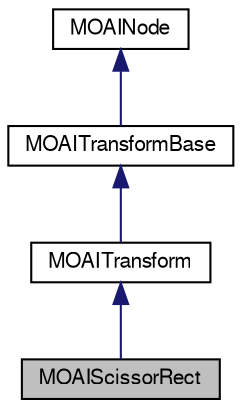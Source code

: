 digraph G
{
  edge [fontname="FreeSans",fontsize="10",labelfontname="FreeSans",labelfontsize="10"];
  node [fontname="FreeSans",fontsize="10",shape=record];
  Node1 [label="MOAIScissorRect",height=0.2,width=0.4,color="black", fillcolor="grey75", style="filled" fontcolor="black"];
  Node2 -> Node1 [dir=back,color="midnightblue",fontsize="10",style="solid",fontname="FreeSans"];
  Node2 [label="MOAITransform",height=0.2,width=0.4,color="black", fillcolor="white", style="filled",URL="$class_m_o_a_i_transform.html",tooltip="Transformation hierarchy node.   	&lt;table cellpadding=&quot;8&quot;&gt;&lt;tr&gt; &lt;td vertical-a..."];
  Node3 -> Node2 [dir=back,color="midnightblue",fontsize="10",style="solid",fontname="FreeSans"];
  Node3 [label="MOAITransformBase",height=0.2,width=0.4,color="black", fillcolor="white", style="filled",URL="$class_m_o_a_i_transform_base.html",tooltip="Base class for 2D affine transforms.   	&lt;table cellpadding=&quot;8&quot;&gt;&lt;tr&gt; &lt;td vert..."];
  Node4 -> Node3 [dir=back,color="midnightblue",fontsize="10",style="solid",fontname="FreeSans"];
  Node4 [label="MOAINode",height=0.2,width=0.4,color="black", fillcolor="white", style="filled",URL="$class_m_o_a_i_node.html",tooltip="Base for all attribute bearing Moai objects and dependency graph nodes."];
}
